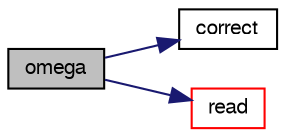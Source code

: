 digraph "omega"
{
  bgcolor="transparent";
  edge [fontname="FreeSans",fontsize="10",labelfontname="FreeSans",labelfontsize="10"];
  node [fontname="FreeSans",fontsize="10",shape=record];
  rankdir="LR";
  Node314 [label="omega",height=0.2,width=0.4,color="black", fillcolor="grey75", style="filled", fontcolor="black"];
  Node314 -> Node315 [color="midnightblue",fontsize="10",style="solid",fontname="FreeSans"];
  Node315 [label="correct",height=0.2,width=0.4,color="black",URL="$a21246.html#abb44787c389aed042532ee53e68c6160",tooltip="Correct omega. "];
  Node314 -> Node316 [color="midnightblue",fontsize="10",style="solid",fontname="FreeSans"];
  Node316 [label="read",height=0.2,width=0.4,color="red",URL="$a21246.html#af5acd6a83c1f6711ba04ca9cb129ddc3",tooltip="Update from dictionary. "];
}
